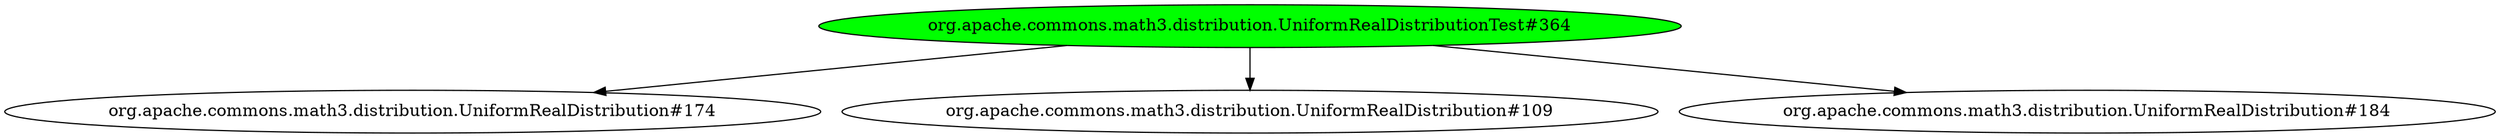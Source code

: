 digraph "cg/org.apache.commons.math3.distribution.UniformRealDistributionTest#364"
{
	"org.apache.commons.math3.distribution.UniformRealDistributionTest#364" [style=filled,fillcolor=green];
	"org.apache.commons.math3.distribution.UniformRealDistributionTest#364" -> "org.apache.commons.math3.distribution.UniformRealDistribution#174";
	"org.apache.commons.math3.distribution.UniformRealDistributionTest#364" -> "org.apache.commons.math3.distribution.UniformRealDistribution#109";
	"org.apache.commons.math3.distribution.UniformRealDistributionTest#364" -> "org.apache.commons.math3.distribution.UniformRealDistribution#184";
}
